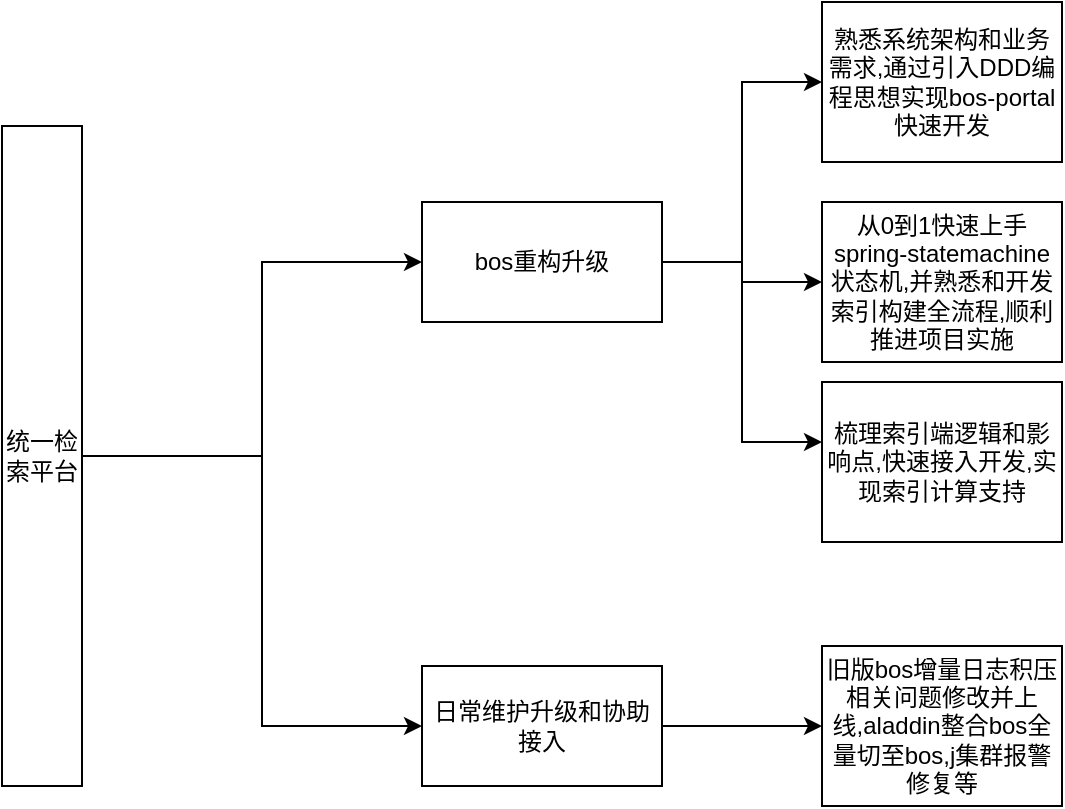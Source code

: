 <mxfile version="14.5.1" type="github">
  <diagram id="Yjjd4iymPNlZoRnGIAg2" name="Page-1">
    <mxGraphModel dx="1273" dy="592" grid="1" gridSize="10" guides="1" tooltips="1" connect="1" arrows="1" fold="1" page="1" pageScale="1" pageWidth="827" pageHeight="1169" math="0" shadow="0">
      <root>
        <mxCell id="0" />
        <mxCell id="1" parent="0" />
        <mxCell id="y3p8oQp4nrf6NhNMhpHg-13" style="edgeStyle=orthogonalEdgeStyle;rounded=0;orthogonalLoop=1;jettySize=auto;html=1;entryX=0;entryY=0.5;entryDx=0;entryDy=0;" parent="1" source="y3p8oQp4nrf6NhNMhpHg-9" target="y3p8oQp4nrf6NhNMhpHg-10" edge="1">
          <mxGeometry relative="1" as="geometry">
            <Array as="points">
              <mxPoint x="170" y="357" />
              <mxPoint x="170" y="260" />
            </Array>
          </mxGeometry>
        </mxCell>
        <mxCell id="y3p8oQp4nrf6NhNMhpHg-21" style="edgeStyle=orthogonalEdgeStyle;rounded=0;orthogonalLoop=1;jettySize=auto;html=1;entryX=0;entryY=0.5;entryDx=0;entryDy=0;" parent="1" source="y3p8oQp4nrf6NhNMhpHg-9" target="y3p8oQp4nrf6NhNMhpHg-20" edge="1">
          <mxGeometry relative="1" as="geometry">
            <Array as="points">
              <mxPoint x="170" y="357" />
              <mxPoint x="170" y="492" />
            </Array>
          </mxGeometry>
        </mxCell>
        <mxCell id="y3p8oQp4nrf6NhNMhpHg-9" value="统一检索平台" style="rounded=0;whiteSpace=wrap;html=1;" parent="1" vertex="1">
          <mxGeometry x="40" y="192" width="40" height="330" as="geometry" />
        </mxCell>
        <mxCell id="y3p8oQp4nrf6NhNMhpHg-17" value="" style="edgeStyle=orthogonalEdgeStyle;rounded=0;orthogonalLoop=1;jettySize=auto;html=1;" parent="1" source="y3p8oQp4nrf6NhNMhpHg-10" target="y3p8oQp4nrf6NhNMhpHg-16" edge="1">
          <mxGeometry relative="1" as="geometry">
            <Array as="points">
              <mxPoint x="410" y="260" />
              <mxPoint x="410" y="350" />
            </Array>
          </mxGeometry>
        </mxCell>
        <mxCell id="y3p8oQp4nrf6NhNMhpHg-22" style="edgeStyle=orthogonalEdgeStyle;rounded=0;orthogonalLoop=1;jettySize=auto;html=1;entryX=0;entryY=0.5;entryDx=0;entryDy=0;" parent="1" source="y3p8oQp4nrf6NhNMhpHg-10" target="y3p8oQp4nrf6NhNMhpHg-18" edge="1">
          <mxGeometry relative="1" as="geometry" />
        </mxCell>
        <mxCell id="erH4g5eXjY-_KYNwMGOr-2" value="" style="edgeStyle=orthogonalEdgeStyle;rounded=0;orthogonalLoop=1;jettySize=auto;html=1;entryX=0;entryY=0.5;entryDx=0;entryDy=0;" edge="1" parent="1" source="y3p8oQp4nrf6NhNMhpHg-10" target="erH4g5eXjY-_KYNwMGOr-3">
          <mxGeometry relative="1" as="geometry">
            <Array as="points" />
          </mxGeometry>
        </mxCell>
        <mxCell id="y3p8oQp4nrf6NhNMhpHg-10" value="bos重构升级" style="rounded=0;whiteSpace=wrap;html=1;" parent="1" vertex="1">
          <mxGeometry x="250" y="230" width="120" height="60" as="geometry" />
        </mxCell>
        <mxCell id="y3p8oQp4nrf6NhNMhpHg-16" value="梳理索引端逻辑和影响点,快速接入开发,实现索引计算支持" style="rounded=0;whiteSpace=wrap;html=1;" parent="1" vertex="1">
          <mxGeometry x="450" y="320" width="120" height="80" as="geometry" />
        </mxCell>
        <mxCell id="y3p8oQp4nrf6NhNMhpHg-18" value="熟悉系统架构和业务需求,通过引入DDD编程思想实现bos-portal快速开发" style="rounded=0;whiteSpace=wrap;html=1;" parent="1" vertex="1">
          <mxGeometry x="450" y="130" width="120" height="80" as="geometry" />
        </mxCell>
        <mxCell id="erH4g5eXjY-_KYNwMGOr-16" style="edgeStyle=orthogonalEdgeStyle;rounded=0;orthogonalLoop=1;jettySize=auto;html=1;entryX=0;entryY=0.5;entryDx=0;entryDy=0;" edge="1" parent="1" source="y3p8oQp4nrf6NhNMhpHg-20" target="y3p8oQp4nrf6NhNMhpHg-25">
          <mxGeometry relative="1" as="geometry" />
        </mxCell>
        <mxCell id="y3p8oQp4nrf6NhNMhpHg-20" value="日常维护升级和协助接入" style="rounded=0;whiteSpace=wrap;html=1;" parent="1" vertex="1">
          <mxGeometry x="250" y="462" width="120" height="60" as="geometry" />
        </mxCell>
        <mxCell id="y3p8oQp4nrf6NhNMhpHg-25" value="旧版bos增量日志积压相关问题修改并上线,aladdin整合bos全量切至bos,j集群报警修复等" style="rounded=0;whiteSpace=wrap;html=1;" parent="1" vertex="1">
          <mxGeometry x="450" y="452" width="120" height="80" as="geometry" />
        </mxCell>
        <mxCell id="erH4g5eXjY-_KYNwMGOr-3" value="从0到1快速上手spring-statemachine状态机,并熟悉和开发索引构建全流程,顺利推进项目实施" style="rounded=0;whiteSpace=wrap;html=1;" vertex="1" parent="1">
          <mxGeometry x="450" y="230" width="120" height="80" as="geometry" />
        </mxCell>
      </root>
    </mxGraphModel>
  </diagram>
</mxfile>
